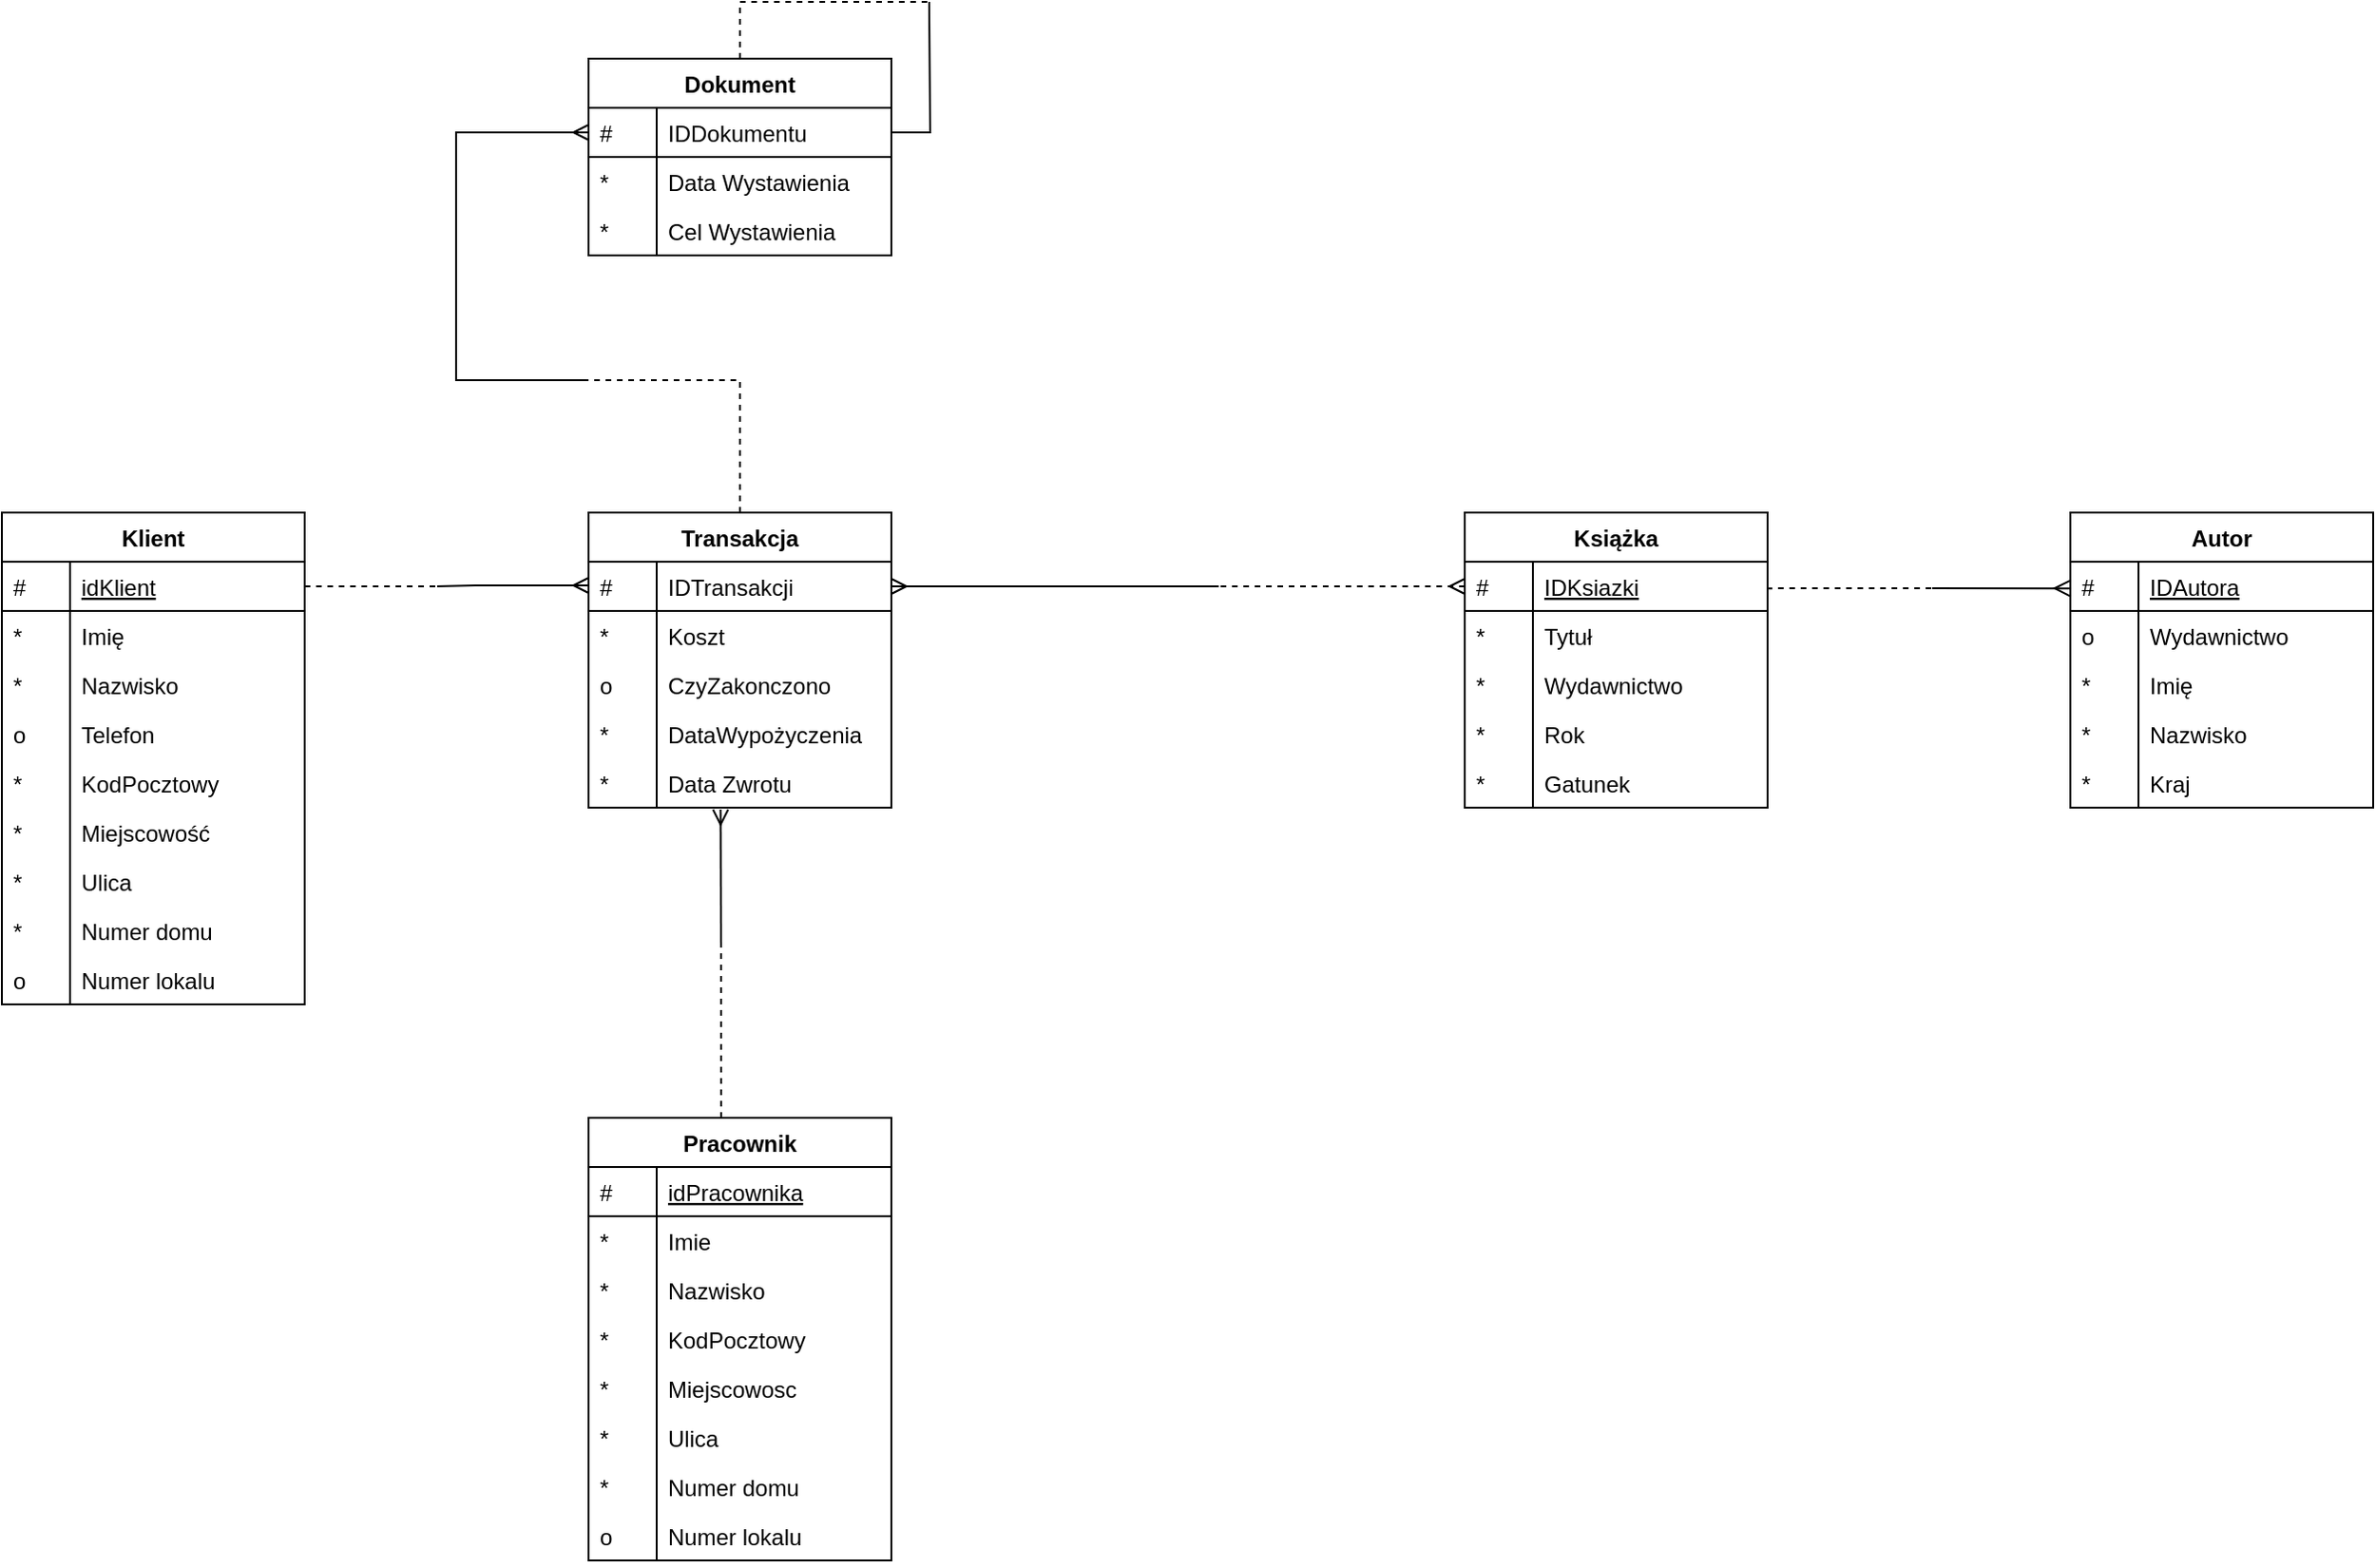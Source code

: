 <mxfile version="12.6.5" type="device"><diagram id="C5RBs43oDa-KdzZeNtuy" name="Page-1"><mxGraphModel dx="918" dy="530" grid="1" gridSize="10" guides="1" tooltips="1" connect="1" arrows="1" fold="1" page="1" pageScale="1" pageWidth="827" pageHeight="1169" math="0" shadow="0"><root><mxCell id="WIyWlLk6GJQsqaUBKTNV-0"/><mxCell id="WIyWlLk6GJQsqaUBKTNV-1" parent="WIyWlLk6GJQsqaUBKTNV-0"/><mxCell id="8lfzlNklQH1xFzHcdUNi-162" value="Książka" style="swimlane;fontStyle=1;childLayout=stackLayout;horizontal=1;startSize=26;horizontalStack=0;resizeParent=1;resizeLast=0;collapsible=1;marginBottom=0;rounded=0;shadow=0;strokeWidth=1;" parent="WIyWlLk6GJQsqaUBKTNV-1" vertex="1"><mxGeometry x="913" y="280" width="160" height="156" as="geometry"><mxRectangle x="260" y="80" width="160" height="26" as="alternateBounds"/></mxGeometry></mxCell><mxCell id="8lfzlNklQH1xFzHcdUNi-163" value="IDKsiazki" style="shape=partialRectangle;top=0;left=0;right=0;bottom=1;align=left;verticalAlign=top;fillColor=none;spacingLeft=40;spacingRight=4;overflow=hidden;rotatable=0;points=[[0,0.5],[1,0.5]];portConstraint=eastwest;dropTarget=0;rounded=0;shadow=0;strokeWidth=1;fontStyle=4" parent="8lfzlNklQH1xFzHcdUNi-162" vertex="1"><mxGeometry y="26" width="160" height="26" as="geometry"/></mxCell><mxCell id="8lfzlNklQH1xFzHcdUNi-164" value="#" style="shape=partialRectangle;top=0;left=0;bottom=0;fillColor=none;align=left;verticalAlign=top;spacingLeft=4;spacingRight=4;overflow=hidden;rotatable=0;points=[];portConstraint=eastwest;part=1;" parent="8lfzlNklQH1xFzHcdUNi-163" vertex="1" connectable="0"><mxGeometry width="36" height="26" as="geometry"/></mxCell><mxCell id="8lfzlNklQH1xFzHcdUNi-167" value="Tytuł" style="shape=partialRectangle;top=0;left=0;right=0;bottom=0;align=left;verticalAlign=top;fillColor=none;spacingLeft=40;spacingRight=4;overflow=hidden;rotatable=0;points=[[0,0.5],[1,0.5]];portConstraint=eastwest;dropTarget=0;rounded=0;shadow=0;strokeWidth=1;" parent="8lfzlNklQH1xFzHcdUNi-162" vertex="1"><mxGeometry y="52" width="160" height="26" as="geometry"/></mxCell><mxCell id="8lfzlNklQH1xFzHcdUNi-168" value="*" style="shape=partialRectangle;top=0;left=0;bottom=0;fillColor=none;align=left;verticalAlign=top;spacingLeft=4;spacingRight=4;overflow=hidden;rotatable=0;points=[];portConstraint=eastwest;part=1;" parent="8lfzlNklQH1xFzHcdUNi-167" vertex="1" connectable="0"><mxGeometry width="36" height="26" as="geometry"/></mxCell><mxCell id="8lfzlNklQH1xFzHcdUNi-169" value="Wydawnictwo" style="shape=partialRectangle;top=0;left=0;right=0;bottom=0;align=left;verticalAlign=top;fillColor=none;spacingLeft=40;spacingRight=4;overflow=hidden;rotatable=0;points=[[0,0.5],[1,0.5]];portConstraint=eastwest;dropTarget=0;rounded=0;shadow=0;strokeWidth=1;" parent="8lfzlNklQH1xFzHcdUNi-162" vertex="1"><mxGeometry y="78" width="160" height="26" as="geometry"/></mxCell><mxCell id="8lfzlNklQH1xFzHcdUNi-170" value="*" style="shape=partialRectangle;top=0;left=0;bottom=0;fillColor=none;align=left;verticalAlign=top;spacingLeft=4;spacingRight=4;overflow=hidden;rotatable=0;points=[];portConstraint=eastwest;part=1;" parent="8lfzlNklQH1xFzHcdUNi-169" vertex="1" connectable="0"><mxGeometry width="36" height="26" as="geometry"/></mxCell><mxCell id="8lfzlNklQH1xFzHcdUNi-171" value="Rok" style="shape=partialRectangle;top=0;left=0;right=0;bottom=0;align=left;verticalAlign=top;fillColor=none;spacingLeft=40;spacingRight=4;overflow=hidden;rotatable=0;points=[[0,0.5],[1,0.5]];portConstraint=eastwest;dropTarget=0;rounded=0;shadow=0;strokeWidth=1;" parent="8lfzlNklQH1xFzHcdUNi-162" vertex="1"><mxGeometry y="104" width="160" height="26" as="geometry"/></mxCell><mxCell id="8lfzlNklQH1xFzHcdUNi-172" value="*" style="shape=partialRectangle;top=0;left=0;bottom=0;fillColor=none;align=left;verticalAlign=top;spacingLeft=4;spacingRight=4;overflow=hidden;rotatable=0;points=[];portConstraint=eastwest;part=1;" parent="8lfzlNklQH1xFzHcdUNi-171" vertex="1" connectable="0"><mxGeometry width="36" height="26" as="geometry"/></mxCell><mxCell id="8lfzlNklQH1xFzHcdUNi-173" value="Gatunek" style="shape=partialRectangle;top=0;left=0;right=0;bottom=0;align=left;verticalAlign=top;fillColor=none;spacingLeft=40;spacingRight=4;overflow=hidden;rotatable=0;points=[[0,0.5],[1,0.5]];portConstraint=eastwest;dropTarget=0;rounded=0;shadow=0;strokeWidth=1;" parent="8lfzlNklQH1xFzHcdUNi-162" vertex="1"><mxGeometry y="130" width="160" height="26" as="geometry"/></mxCell><mxCell id="8lfzlNklQH1xFzHcdUNi-174" value="*" style="shape=partialRectangle;top=0;left=0;bottom=0;fillColor=none;align=left;verticalAlign=top;spacingLeft=4;spacingRight=4;overflow=hidden;rotatable=0;points=[];portConstraint=eastwest;part=1;" parent="8lfzlNklQH1xFzHcdUNi-173" vertex="1" connectable="0"><mxGeometry width="36" height="26" as="geometry"/></mxCell><mxCell id="8lfzlNklQH1xFzHcdUNi-203" style="edgeStyle=orthogonalEdgeStyle;rounded=0;orthogonalLoop=1;jettySize=auto;html=1;exitX=0;exitY=0.5;exitDx=0;exitDy=0;startArrow=ERmany;startFill=0;endArrow=none;endFill=0;dashed=1;" parent="WIyWlLk6GJQsqaUBKTNV-1" source="8lfzlNklQH1xFzHcdUNi-163" edge="1"><mxGeometry relative="1" as="geometry"><mxPoint x="783" y="319" as="targetPoint"/></mxGeometry></mxCell><mxCell id="8lfzlNklQH1xFzHcdUNi-206" value="Autor" style="swimlane;fontStyle=1;childLayout=stackLayout;horizontal=1;startSize=26;horizontalStack=0;resizeParent=1;resizeLast=0;collapsible=1;marginBottom=0;rounded=0;shadow=0;strokeWidth=1;" parent="WIyWlLk6GJQsqaUBKTNV-1" vertex="1"><mxGeometry x="1233" y="280" width="160" height="156" as="geometry"><mxRectangle x="20" y="80" width="160" height="26" as="alternateBounds"/></mxGeometry></mxCell><mxCell id="8lfzlNklQH1xFzHcdUNi-207" value="IDAutora" style="shape=partialRectangle;top=0;left=0;right=0;bottom=1;align=left;verticalAlign=top;fillColor=none;spacingLeft=40;spacingRight=4;overflow=hidden;rotatable=0;points=[[0,0.5],[1,0.5]];portConstraint=eastwest;dropTarget=0;rounded=0;shadow=0;strokeWidth=1;fontStyle=4" parent="8lfzlNklQH1xFzHcdUNi-206" vertex="1"><mxGeometry y="26" width="160" height="26" as="geometry"/></mxCell><mxCell id="8lfzlNklQH1xFzHcdUNi-208" value="#" style="shape=partialRectangle;top=0;left=0;bottom=0;fillColor=none;align=left;verticalAlign=top;spacingLeft=4;spacingRight=4;overflow=hidden;rotatable=0;points=[];portConstraint=eastwest;part=1;" parent="8lfzlNklQH1xFzHcdUNi-207" vertex="1" connectable="0"><mxGeometry width="36" height="26" as="geometry"/></mxCell><mxCell id="8lfzlNklQH1xFzHcdUNi-227" value="Wydawnictwo" style="shape=partialRectangle;top=0;left=0;right=0;bottom=0;align=left;verticalAlign=top;fillColor=none;spacingLeft=40;spacingRight=4;overflow=hidden;rotatable=0;points=[[0,0.5],[1,0.5]];portConstraint=eastwest;dropTarget=0;rounded=0;shadow=0;strokeWidth=1;" parent="8lfzlNklQH1xFzHcdUNi-206" vertex="1"><mxGeometry y="52" width="160" height="26" as="geometry"/></mxCell><mxCell id="8lfzlNklQH1xFzHcdUNi-228" value="o" style="shape=partialRectangle;top=0;left=0;bottom=0;fillColor=none;align=left;verticalAlign=top;spacingLeft=4;spacingRight=4;overflow=hidden;rotatable=0;points=[];portConstraint=eastwest;part=1;" parent="8lfzlNklQH1xFzHcdUNi-227" vertex="1" connectable="0"><mxGeometry width="36" height="26" as="geometry"/></mxCell><mxCell id="8lfzlNklQH1xFzHcdUNi-232" value="Imię&#10;" style="shape=partialRectangle;top=0;left=0;right=0;bottom=0;align=left;verticalAlign=top;fillColor=none;spacingLeft=40;spacingRight=4;overflow=hidden;rotatable=0;points=[[0,0.5],[1,0.5]];portConstraint=eastwest;dropTarget=0;rounded=0;shadow=0;strokeWidth=1;" parent="8lfzlNklQH1xFzHcdUNi-206" vertex="1"><mxGeometry y="78" width="160" height="26" as="geometry"/></mxCell><mxCell id="8lfzlNklQH1xFzHcdUNi-233" value="*" style="shape=partialRectangle;top=0;left=0;bottom=0;fillColor=none;align=left;verticalAlign=top;spacingLeft=4;spacingRight=4;overflow=hidden;rotatable=0;points=[];portConstraint=eastwest;part=1;" parent="8lfzlNklQH1xFzHcdUNi-232" vertex="1" connectable="0"><mxGeometry width="36" height="26" as="geometry"/></mxCell><mxCell id="8lfzlNklQH1xFzHcdUNi-211" value="Nazwisko" style="shape=partialRectangle;top=0;left=0;right=0;bottom=0;align=left;verticalAlign=top;fillColor=none;spacingLeft=40;spacingRight=4;overflow=hidden;rotatable=0;points=[[0,0.5],[1,0.5]];portConstraint=eastwest;dropTarget=0;rounded=0;shadow=0;strokeWidth=1;" parent="8lfzlNklQH1xFzHcdUNi-206" vertex="1"><mxGeometry y="104" width="160" height="26" as="geometry"/></mxCell><mxCell id="8lfzlNklQH1xFzHcdUNi-212" value="*" style="shape=partialRectangle;top=0;left=0;bottom=0;fillColor=none;align=left;verticalAlign=top;spacingLeft=4;spacingRight=4;overflow=hidden;rotatable=0;points=[];portConstraint=eastwest;part=1;" parent="8lfzlNklQH1xFzHcdUNi-211" vertex="1" connectable="0"><mxGeometry width="36" height="26" as="geometry"/></mxCell><mxCell id="8lfzlNklQH1xFzHcdUNi-213" value="Kraj" style="shape=partialRectangle;top=0;left=0;right=0;bottom=0;align=left;verticalAlign=top;fillColor=none;spacingLeft=40;spacingRight=4;overflow=hidden;rotatable=0;points=[[0,0.5],[1,0.5]];portConstraint=eastwest;dropTarget=0;rounded=0;shadow=0;strokeWidth=1;" parent="8lfzlNklQH1xFzHcdUNi-206" vertex="1"><mxGeometry y="130" width="160" height="26" as="geometry"/></mxCell><mxCell id="8lfzlNklQH1xFzHcdUNi-214" value="*" style="shape=partialRectangle;top=0;left=0;bottom=0;fillColor=none;align=left;verticalAlign=top;spacingLeft=4;spacingRight=4;overflow=hidden;rotatable=0;points=[];portConstraint=eastwest;part=1;" parent="8lfzlNklQH1xFzHcdUNi-213" vertex="1" connectable="0"><mxGeometry width="36" height="26" as="geometry"/></mxCell><mxCell id="BvbqnrCxeSnanP6W3uCe-32" style="edgeStyle=orthogonalEdgeStyle;rounded=0;orthogonalLoop=1;jettySize=auto;html=1;startArrow=none;startFill=0;endArrow=ERmany;endFill=0;entryX=1;entryY=0.5;entryDx=0;entryDy=0;" parent="WIyWlLk6GJQsqaUBKTNV-1" edge="1"><mxGeometry relative="1" as="geometry"><mxPoint x="610" y="319" as="targetPoint"/><mxPoint x="783" y="319" as="sourcePoint"/></mxGeometry></mxCell><mxCell id="BvbqnrCxeSnanP6W3uCe-33" style="edgeStyle=orthogonalEdgeStyle;rounded=0;orthogonalLoop=1;jettySize=auto;html=1;exitX=1;exitY=0.5;exitDx=0;exitDy=0;startArrow=none;startFill=0;endArrow=none;endFill=0;dashed=1;" parent="WIyWlLk6GJQsqaUBKTNV-1" source="BvbqnrCxeSnanP6W3uCe-1" edge="1"><mxGeometry relative="1" as="geometry"><mxPoint x="370" y="319" as="targetPoint"/></mxGeometry></mxCell><mxCell id="BvbqnrCxeSnanP6W3uCe-0" value="Klient" style="swimlane;fontStyle=1;childLayout=stackLayout;horizontal=1;startSize=26;horizontalStack=0;resizeParent=1;resizeLast=0;collapsible=1;marginBottom=0;rounded=0;shadow=0;strokeWidth=1;" parent="WIyWlLk6GJQsqaUBKTNV-1" vertex="1"><mxGeometry x="140" y="280" width="160" height="260" as="geometry"><mxRectangle x="20" y="80" width="160" height="26" as="alternateBounds"/></mxGeometry></mxCell><mxCell id="BvbqnrCxeSnanP6W3uCe-1" value="idKlient" style="shape=partialRectangle;top=0;left=0;right=0;bottom=1;align=left;verticalAlign=top;fillColor=none;spacingLeft=40;spacingRight=4;overflow=hidden;rotatable=0;points=[[0,0.5],[1,0.5]];portConstraint=eastwest;dropTarget=0;rounded=0;shadow=0;strokeWidth=1;fontStyle=4" parent="BvbqnrCxeSnanP6W3uCe-0" vertex="1"><mxGeometry y="26" width="160" height="26" as="geometry"/></mxCell><mxCell id="BvbqnrCxeSnanP6W3uCe-2" value="#" style="shape=partialRectangle;top=0;left=0;bottom=0;fillColor=none;align=left;verticalAlign=top;spacingLeft=4;spacingRight=4;overflow=hidden;rotatable=0;points=[];portConstraint=eastwest;part=1;" parent="BvbqnrCxeSnanP6W3uCe-1" vertex="1" connectable="0"><mxGeometry width="36" height="26" as="geometry"/></mxCell><mxCell id="BvbqnrCxeSnanP6W3uCe-3" value="Imię&#10;" style="shape=partialRectangle;top=0;left=0;right=0;bottom=0;align=left;verticalAlign=top;fillColor=none;spacingLeft=40;spacingRight=4;overflow=hidden;rotatable=0;points=[[0,0.5],[1,0.5]];portConstraint=eastwest;dropTarget=0;rounded=0;shadow=0;strokeWidth=1;" parent="BvbqnrCxeSnanP6W3uCe-0" vertex="1"><mxGeometry y="52" width="160" height="26" as="geometry"/></mxCell><mxCell id="BvbqnrCxeSnanP6W3uCe-4" value="*" style="shape=partialRectangle;top=0;left=0;bottom=0;fillColor=none;align=left;verticalAlign=top;spacingLeft=4;spacingRight=4;overflow=hidden;rotatable=0;points=[];portConstraint=eastwest;part=1;" parent="BvbqnrCxeSnanP6W3uCe-3" vertex="1" connectable="0"><mxGeometry width="36" height="26" as="geometry"/></mxCell><mxCell id="BvbqnrCxeSnanP6W3uCe-5" value="Nazwisko" style="shape=partialRectangle;top=0;left=0;right=0;bottom=0;align=left;verticalAlign=top;fillColor=none;spacingLeft=40;spacingRight=4;overflow=hidden;rotatable=0;points=[[0,0.5],[1,0.5]];portConstraint=eastwest;dropTarget=0;rounded=0;shadow=0;strokeWidth=1;" parent="BvbqnrCxeSnanP6W3uCe-0" vertex="1"><mxGeometry y="78" width="160" height="26" as="geometry"/></mxCell><mxCell id="BvbqnrCxeSnanP6W3uCe-6" value="*" style="shape=partialRectangle;top=0;left=0;bottom=0;fillColor=none;align=left;verticalAlign=top;spacingLeft=4;spacingRight=4;overflow=hidden;rotatable=0;points=[];portConstraint=eastwest;part=1;" parent="BvbqnrCxeSnanP6W3uCe-5" vertex="1" connectable="0"><mxGeometry width="36" height="26" as="geometry"/></mxCell><mxCell id="BvbqnrCxeSnanP6W3uCe-7" value="Telefon" style="shape=partialRectangle;top=0;left=0;right=0;bottom=0;align=left;verticalAlign=top;fillColor=none;spacingLeft=40;spacingRight=4;overflow=hidden;rotatable=0;points=[[0,0.5],[1,0.5]];portConstraint=eastwest;dropTarget=0;rounded=0;shadow=0;strokeWidth=1;" parent="BvbqnrCxeSnanP6W3uCe-0" vertex="1"><mxGeometry y="104" width="160" height="26" as="geometry"/></mxCell><mxCell id="BvbqnrCxeSnanP6W3uCe-8" value="o" style="shape=partialRectangle;top=0;left=0;bottom=0;fillColor=none;align=left;verticalAlign=top;spacingLeft=4;spacingRight=4;overflow=hidden;rotatable=0;points=[];portConstraint=eastwest;part=1;" parent="BvbqnrCxeSnanP6W3uCe-7" vertex="1" connectable="0"><mxGeometry width="36" height="26" as="geometry"/></mxCell><mxCell id="BvbqnrCxeSnanP6W3uCe-9" value="KodPocztowy" style="shape=partialRectangle;top=0;left=0;right=0;bottom=0;align=left;verticalAlign=top;fillColor=none;spacingLeft=40;spacingRight=4;overflow=hidden;rotatable=0;points=[[0,0.5],[1,0.5]];portConstraint=eastwest;dropTarget=0;rounded=0;shadow=0;strokeWidth=1;" parent="BvbqnrCxeSnanP6W3uCe-0" vertex="1"><mxGeometry y="130" width="160" height="26" as="geometry"/></mxCell><mxCell id="BvbqnrCxeSnanP6W3uCe-10" value="*" style="shape=partialRectangle;top=0;left=0;bottom=0;fillColor=none;align=left;verticalAlign=top;spacingLeft=4;spacingRight=4;overflow=hidden;rotatable=0;points=[];portConstraint=eastwest;part=1;" parent="BvbqnrCxeSnanP6W3uCe-9" vertex="1" connectable="0"><mxGeometry width="36" height="26" as="geometry"/></mxCell><mxCell id="BvbqnrCxeSnanP6W3uCe-11" value="Miejscowość" style="shape=partialRectangle;top=0;left=0;right=0;bottom=0;align=left;verticalAlign=top;fillColor=none;spacingLeft=40;spacingRight=4;overflow=hidden;rotatable=0;points=[[0,0.5],[1,0.5]];portConstraint=eastwest;dropTarget=0;rounded=0;shadow=0;strokeWidth=1;" parent="BvbqnrCxeSnanP6W3uCe-0" vertex="1"><mxGeometry y="156" width="160" height="26" as="geometry"/></mxCell><mxCell id="BvbqnrCxeSnanP6W3uCe-12" value="*" style="shape=partialRectangle;top=0;left=0;bottom=0;fillColor=none;align=left;verticalAlign=top;spacingLeft=4;spacingRight=4;overflow=hidden;rotatable=0;points=[];portConstraint=eastwest;part=1;" parent="BvbqnrCxeSnanP6W3uCe-11" vertex="1" connectable="0"><mxGeometry width="36" height="26" as="geometry"/></mxCell><mxCell id="BvbqnrCxeSnanP6W3uCe-13" value="Ulica" style="shape=partialRectangle;top=0;left=0;right=0;bottom=0;align=left;verticalAlign=top;fillColor=none;spacingLeft=40;spacingRight=4;overflow=hidden;rotatable=0;points=[[0,0.5],[1,0.5]];portConstraint=eastwest;dropTarget=0;rounded=0;shadow=0;strokeWidth=1;" parent="BvbqnrCxeSnanP6W3uCe-0" vertex="1"><mxGeometry y="182" width="160" height="26" as="geometry"/></mxCell><mxCell id="BvbqnrCxeSnanP6W3uCe-14" value="*" style="shape=partialRectangle;top=0;left=0;bottom=0;fillColor=none;align=left;verticalAlign=top;spacingLeft=4;spacingRight=4;overflow=hidden;rotatable=0;points=[];portConstraint=eastwest;part=1;" parent="BvbqnrCxeSnanP6W3uCe-13" vertex="1" connectable="0"><mxGeometry width="36" height="26" as="geometry"/></mxCell><mxCell id="BvbqnrCxeSnanP6W3uCe-15" value="Numer domu" style="shape=partialRectangle;top=0;left=0;right=0;bottom=0;align=left;verticalAlign=top;fillColor=none;spacingLeft=40;spacingRight=4;overflow=hidden;rotatable=0;points=[[0,0.5],[1,0.5]];portConstraint=eastwest;dropTarget=0;rounded=0;shadow=0;strokeWidth=1;" parent="BvbqnrCxeSnanP6W3uCe-0" vertex="1"><mxGeometry y="208" width="160" height="26" as="geometry"/></mxCell><mxCell id="BvbqnrCxeSnanP6W3uCe-16" value="*" style="shape=partialRectangle;top=0;left=0;bottom=0;fillColor=none;align=left;verticalAlign=top;spacingLeft=4;spacingRight=4;overflow=hidden;rotatable=0;points=[];portConstraint=eastwest;part=1;" parent="BvbqnrCxeSnanP6W3uCe-15" vertex="1" connectable="0"><mxGeometry width="36" height="26" as="geometry"/></mxCell><mxCell id="BvbqnrCxeSnanP6W3uCe-17" value="Numer lokalu" style="shape=partialRectangle;top=0;left=0;right=0;bottom=0;align=left;verticalAlign=top;fillColor=none;spacingLeft=40;spacingRight=4;overflow=hidden;rotatable=0;points=[[0,0.5],[1,0.5]];portConstraint=eastwest;dropTarget=0;rounded=0;shadow=0;strokeWidth=1;" parent="BvbqnrCxeSnanP6W3uCe-0" vertex="1"><mxGeometry y="234" width="160" height="26" as="geometry"/></mxCell><mxCell id="BvbqnrCxeSnanP6W3uCe-18" value="o" style="shape=partialRectangle;top=0;left=0;bottom=0;fillColor=none;align=left;verticalAlign=top;spacingLeft=4;spacingRight=4;overflow=hidden;rotatable=0;points=[];portConstraint=eastwest;part=1;" parent="BvbqnrCxeSnanP6W3uCe-17" vertex="1" connectable="0"><mxGeometry width="36" height="26" as="geometry"/></mxCell><mxCell id="BvbqnrCxeSnanP6W3uCe-19" value="Transakcja" style="swimlane;fontStyle=1;childLayout=stackLayout;horizontal=1;startSize=26;horizontalStack=0;resizeParent=1;resizeLast=0;collapsible=1;marginBottom=0;rounded=0;shadow=0;strokeWidth=1;" parent="WIyWlLk6GJQsqaUBKTNV-1" vertex="1"><mxGeometry x="450" y="280" width="160" height="156" as="geometry"><mxRectangle x="260" y="80" width="160" height="26" as="alternateBounds"/></mxGeometry></mxCell><mxCell id="BvbqnrCxeSnanP6W3uCe-20" style="edgeStyle=orthogonalEdgeStyle;rounded=0;orthogonalLoop=1;jettySize=auto;html=1;exitX=0;exitY=0.5;exitDx=0;exitDy=0;endArrow=none;endFill=0;startArrow=ERmany;startFill=0;" parent="BvbqnrCxeSnanP6W3uCe-19" edge="1"><mxGeometry relative="1" as="geometry"><mxPoint x="-80" y="39" as="targetPoint"/><mxPoint y="38.5" as="sourcePoint"/><Array as="points"><mxPoint x="-60" y="39"/><mxPoint x="-60" y="39"/></Array></mxGeometry></mxCell><mxCell id="BvbqnrCxeSnanP6W3uCe-21" value="IDTransakcji" style="shape=partialRectangle;top=0;left=0;right=0;bottom=1;align=left;verticalAlign=top;fillColor=none;spacingLeft=40;spacingRight=4;overflow=hidden;rotatable=0;points=[[0,0.5],[1,0.5]];portConstraint=eastwest;dropTarget=0;rounded=0;shadow=0;strokeWidth=1;" parent="BvbqnrCxeSnanP6W3uCe-19" vertex="1"><mxGeometry y="26" width="160" height="26" as="geometry"/></mxCell><mxCell id="BvbqnrCxeSnanP6W3uCe-22" value="#" style="shape=partialRectangle;top=0;left=0;bottom=0;fillColor=none;align=left;verticalAlign=top;spacingLeft=4;spacingRight=4;overflow=hidden;rotatable=0;points=[];portConstraint=eastwest;part=1;" parent="BvbqnrCxeSnanP6W3uCe-21" vertex="1" connectable="0"><mxGeometry width="36" height="26" as="geometry"/></mxCell><mxCell id="BvbqnrCxeSnanP6W3uCe-23" value="Koszt" style="shape=partialRectangle;top=0;left=0;right=0;bottom=0;align=left;verticalAlign=top;fillColor=none;spacingLeft=40;spacingRight=4;overflow=hidden;rotatable=0;points=[[0,0.5],[1,0.5]];portConstraint=eastwest;dropTarget=0;rounded=0;shadow=0;strokeWidth=1;" parent="BvbqnrCxeSnanP6W3uCe-19" vertex="1"><mxGeometry y="52" width="160" height="26" as="geometry"/></mxCell><mxCell id="BvbqnrCxeSnanP6W3uCe-24" value="*" style="shape=partialRectangle;top=0;left=0;bottom=0;fillColor=none;align=left;verticalAlign=top;spacingLeft=4;spacingRight=4;overflow=hidden;rotatable=0;points=[];portConstraint=eastwest;part=1;" parent="BvbqnrCxeSnanP6W3uCe-23" vertex="1" connectable="0"><mxGeometry width="36" height="26" as="geometry"/></mxCell><mxCell id="BvbqnrCxeSnanP6W3uCe-25" value="CzyZakonczono" style="shape=partialRectangle;top=0;left=0;right=0;bottom=0;align=left;verticalAlign=top;fillColor=none;spacingLeft=40;spacingRight=4;overflow=hidden;rotatable=0;points=[[0,0.5],[1,0.5]];portConstraint=eastwest;dropTarget=0;rounded=0;shadow=0;strokeWidth=1;" parent="BvbqnrCxeSnanP6W3uCe-19" vertex="1"><mxGeometry y="78" width="160" height="26" as="geometry"/></mxCell><mxCell id="BvbqnrCxeSnanP6W3uCe-26" value="o" style="shape=partialRectangle;top=0;left=0;bottom=0;fillColor=none;align=left;verticalAlign=top;spacingLeft=4;spacingRight=4;overflow=hidden;rotatable=0;points=[];portConstraint=eastwest;part=1;" parent="BvbqnrCxeSnanP6W3uCe-25" vertex="1" connectable="0"><mxGeometry width="36" height="26" as="geometry"/></mxCell><mxCell id="BvbqnrCxeSnanP6W3uCe-27" value="DataWypożyczenia" style="shape=partialRectangle;top=0;left=0;right=0;bottom=0;align=left;verticalAlign=top;fillColor=none;spacingLeft=40;spacingRight=4;overflow=hidden;rotatable=0;points=[[0,0.5],[1,0.5]];portConstraint=eastwest;dropTarget=0;rounded=0;shadow=0;strokeWidth=1;" parent="BvbqnrCxeSnanP6W3uCe-19" vertex="1"><mxGeometry y="104" width="160" height="26" as="geometry"/></mxCell><mxCell id="BvbqnrCxeSnanP6W3uCe-28" value="*" style="shape=partialRectangle;top=0;left=0;bottom=0;fillColor=none;align=left;verticalAlign=top;spacingLeft=4;spacingRight=4;overflow=hidden;rotatable=0;points=[];portConstraint=eastwest;part=1;" parent="BvbqnrCxeSnanP6W3uCe-27" vertex="1" connectable="0"><mxGeometry width="36" height="26" as="geometry"/></mxCell><mxCell id="BvbqnrCxeSnanP6W3uCe-29" value="Data Zwrotu" style="shape=partialRectangle;top=0;left=0;right=0;bottom=0;align=left;verticalAlign=top;fillColor=none;spacingLeft=40;spacingRight=4;overflow=hidden;rotatable=0;points=[[0,0.5],[1,0.5]];portConstraint=eastwest;dropTarget=0;rounded=0;shadow=0;strokeWidth=1;" parent="BvbqnrCxeSnanP6W3uCe-19" vertex="1"><mxGeometry y="130" width="160" height="26" as="geometry"/></mxCell><mxCell id="BvbqnrCxeSnanP6W3uCe-30" value="*" style="shape=partialRectangle;top=0;left=0;bottom=0;fillColor=none;align=left;verticalAlign=top;spacingLeft=4;spacingRight=4;overflow=hidden;rotatable=0;points=[];portConstraint=eastwest;part=1;" parent="BvbqnrCxeSnanP6W3uCe-29" vertex="1" connectable="0"><mxGeometry width="36" height="26" as="geometry"/></mxCell><mxCell id="BvbqnrCxeSnanP6W3uCe-35" value="Pracownik" style="swimlane;fontStyle=1;childLayout=stackLayout;horizontal=1;startSize=26;horizontalStack=0;resizeParent=1;resizeLast=0;collapsible=1;marginBottom=0;rounded=0;shadow=0;strokeWidth=1;" parent="WIyWlLk6GJQsqaUBKTNV-1" vertex="1"><mxGeometry x="450" y="600" width="160" height="234" as="geometry"><mxRectangle x="260" y="270" width="160" height="26" as="alternateBounds"/></mxGeometry></mxCell><mxCell id="BvbqnrCxeSnanP6W3uCe-36" value="idPracownika" style="shape=partialRectangle;top=0;left=0;right=0;bottom=1;align=left;verticalAlign=top;fillColor=none;spacingLeft=40;spacingRight=4;overflow=hidden;rotatable=0;points=[[0,0.5],[1,0.5]];portConstraint=eastwest;dropTarget=0;rounded=0;shadow=0;strokeWidth=1;fontStyle=4" parent="BvbqnrCxeSnanP6W3uCe-35" vertex="1"><mxGeometry y="26" width="160" height="26" as="geometry"/></mxCell><mxCell id="BvbqnrCxeSnanP6W3uCe-37" value="#" style="shape=partialRectangle;top=0;left=0;bottom=0;fillColor=none;align=left;verticalAlign=top;spacingLeft=4;spacingRight=4;overflow=hidden;rotatable=0;points=[];portConstraint=eastwest;part=1;" parent="BvbqnrCxeSnanP6W3uCe-36" vertex="1" connectable="0"><mxGeometry width="36" height="26" as="geometry"/></mxCell><mxCell id="BvbqnrCxeSnanP6W3uCe-38" value="Imie" style="shape=partialRectangle;top=0;left=0;right=0;bottom=0;align=left;verticalAlign=top;fillColor=none;spacingLeft=40;spacingRight=4;overflow=hidden;rotatable=0;points=[[0,0.5],[1,0.5]];portConstraint=eastwest;dropTarget=0;rounded=0;shadow=0;strokeWidth=1;" parent="BvbqnrCxeSnanP6W3uCe-35" vertex="1"><mxGeometry y="52" width="160" height="26" as="geometry"/></mxCell><mxCell id="BvbqnrCxeSnanP6W3uCe-39" value="*" style="shape=partialRectangle;top=0;left=0;bottom=0;fillColor=none;align=left;verticalAlign=top;spacingLeft=4;spacingRight=4;overflow=hidden;rotatable=0;points=[];portConstraint=eastwest;part=1;" parent="BvbqnrCxeSnanP6W3uCe-38" vertex="1" connectable="0"><mxGeometry width="36" height="26" as="geometry"/></mxCell><mxCell id="BvbqnrCxeSnanP6W3uCe-40" value="Nazwisko" style="shape=partialRectangle;top=0;left=0;right=0;bottom=0;align=left;verticalAlign=top;fillColor=none;spacingLeft=40;spacingRight=4;overflow=hidden;rotatable=0;points=[[0,0.5],[1,0.5]];portConstraint=eastwest;dropTarget=0;rounded=0;shadow=0;strokeWidth=1;" parent="BvbqnrCxeSnanP6W3uCe-35" vertex="1"><mxGeometry y="78" width="160" height="26" as="geometry"/></mxCell><mxCell id="BvbqnrCxeSnanP6W3uCe-41" value="*" style="shape=partialRectangle;top=0;left=0;bottom=0;fillColor=none;align=left;verticalAlign=top;spacingLeft=4;spacingRight=4;overflow=hidden;rotatable=0;points=[];portConstraint=eastwest;part=1;" parent="BvbqnrCxeSnanP6W3uCe-40" vertex="1" connectable="0"><mxGeometry width="36" height="26" as="geometry"/></mxCell><mxCell id="BvbqnrCxeSnanP6W3uCe-42" value="KodPocztowy" style="shape=partialRectangle;top=0;left=0;right=0;bottom=0;align=left;verticalAlign=top;fillColor=none;spacingLeft=40;spacingRight=4;overflow=hidden;rotatable=0;points=[[0,0.5],[1,0.5]];portConstraint=eastwest;dropTarget=0;rounded=0;shadow=0;strokeWidth=1;" parent="BvbqnrCxeSnanP6W3uCe-35" vertex="1"><mxGeometry y="104" width="160" height="26" as="geometry"/></mxCell><mxCell id="BvbqnrCxeSnanP6W3uCe-43" value="*" style="shape=partialRectangle;top=0;left=0;bottom=0;fillColor=none;align=left;verticalAlign=top;spacingLeft=4;spacingRight=4;overflow=hidden;rotatable=0;points=[];portConstraint=eastwest;part=1;" parent="BvbqnrCxeSnanP6W3uCe-42" vertex="1" connectable="0"><mxGeometry width="36" height="26" as="geometry"/></mxCell><mxCell id="BvbqnrCxeSnanP6W3uCe-44" value="Miejscowosc" style="shape=partialRectangle;top=0;left=0;right=0;bottom=0;align=left;verticalAlign=top;fillColor=none;spacingLeft=40;spacingRight=4;overflow=hidden;rotatable=0;points=[[0,0.5],[1,0.5]];portConstraint=eastwest;dropTarget=0;rounded=0;shadow=0;strokeWidth=1;" parent="BvbqnrCxeSnanP6W3uCe-35" vertex="1"><mxGeometry y="130" width="160" height="26" as="geometry"/></mxCell><mxCell id="BvbqnrCxeSnanP6W3uCe-45" value="*" style="shape=partialRectangle;top=0;left=0;bottom=0;fillColor=none;align=left;verticalAlign=top;spacingLeft=4;spacingRight=4;overflow=hidden;rotatable=0;points=[];portConstraint=eastwest;part=1;" parent="BvbqnrCxeSnanP6W3uCe-44" vertex="1" connectable="0"><mxGeometry width="36" height="26" as="geometry"/></mxCell><mxCell id="BvbqnrCxeSnanP6W3uCe-46" value="Ulica" style="shape=partialRectangle;top=0;left=0;right=0;bottom=0;align=left;verticalAlign=top;fillColor=none;spacingLeft=40;spacingRight=4;overflow=hidden;rotatable=0;points=[[0,0.5],[1,0.5]];portConstraint=eastwest;dropTarget=0;rounded=0;shadow=0;strokeWidth=1;" parent="BvbqnrCxeSnanP6W3uCe-35" vertex="1"><mxGeometry y="156" width="160" height="26" as="geometry"/></mxCell><mxCell id="BvbqnrCxeSnanP6W3uCe-47" value="*" style="shape=partialRectangle;top=0;left=0;bottom=0;fillColor=none;align=left;verticalAlign=top;spacingLeft=4;spacingRight=4;overflow=hidden;rotatable=0;points=[];portConstraint=eastwest;part=1;" parent="BvbqnrCxeSnanP6W3uCe-46" vertex="1" connectable="0"><mxGeometry width="36" height="26" as="geometry"/></mxCell><mxCell id="BvbqnrCxeSnanP6W3uCe-48" value="Numer domu" style="shape=partialRectangle;top=0;left=0;right=0;bottom=0;align=left;verticalAlign=top;fillColor=none;spacingLeft=40;spacingRight=4;overflow=hidden;rotatable=0;points=[[0,0.5],[1,0.5]];portConstraint=eastwest;dropTarget=0;rounded=0;shadow=0;strokeWidth=1;" parent="BvbqnrCxeSnanP6W3uCe-35" vertex="1"><mxGeometry y="182" width="160" height="26" as="geometry"/></mxCell><mxCell id="BvbqnrCxeSnanP6W3uCe-49" value="*" style="shape=partialRectangle;top=0;left=0;bottom=0;fillColor=none;align=left;verticalAlign=top;spacingLeft=4;spacingRight=4;overflow=hidden;rotatable=0;points=[];portConstraint=eastwest;part=1;" parent="BvbqnrCxeSnanP6W3uCe-48" vertex="1" connectable="0"><mxGeometry width="36" height="26" as="geometry"/></mxCell><mxCell id="BvbqnrCxeSnanP6W3uCe-50" value="Numer lokalu" style="shape=partialRectangle;top=0;left=0;right=0;bottom=0;align=left;verticalAlign=top;fillColor=none;spacingLeft=40;spacingRight=4;overflow=hidden;rotatable=0;points=[[0,0.5],[1,0.5]];portConstraint=eastwest;dropTarget=0;rounded=0;shadow=0;strokeWidth=1;" parent="BvbqnrCxeSnanP6W3uCe-35" vertex="1"><mxGeometry y="208" width="160" height="26" as="geometry"/></mxCell><mxCell id="BvbqnrCxeSnanP6W3uCe-51" value="o" style="shape=partialRectangle;top=0;left=0;bottom=0;fillColor=none;align=left;verticalAlign=top;spacingLeft=4;spacingRight=4;overflow=hidden;rotatable=0;points=[];portConstraint=eastwest;part=1;" parent="BvbqnrCxeSnanP6W3uCe-50" vertex="1" connectable="0"><mxGeometry width="36" height="26" as="geometry"/></mxCell><mxCell id="-oNKhdEwmUR2jwDCPfyg-0" value="Dokument" style="swimlane;fontStyle=1;childLayout=stackLayout;horizontal=1;startSize=26;horizontalStack=0;resizeParent=1;resizeLast=0;collapsible=1;marginBottom=0;rounded=0;shadow=0;strokeWidth=1;" parent="WIyWlLk6GJQsqaUBKTNV-1" vertex="1"><mxGeometry x="450" y="40" width="160" height="104" as="geometry"><mxRectangle x="260" y="80" width="160" height="26" as="alternateBounds"/></mxGeometry></mxCell><mxCell id="-oNKhdEwmUR2jwDCPfyg-2" value="IDDokumentu" style="shape=partialRectangle;top=0;left=0;right=0;bottom=1;align=left;verticalAlign=top;fillColor=none;spacingLeft=40;spacingRight=4;overflow=hidden;rotatable=0;points=[[0,0.5],[1,0.5]];portConstraint=eastwest;dropTarget=0;rounded=0;shadow=0;strokeWidth=1;" parent="-oNKhdEwmUR2jwDCPfyg-0" vertex="1"><mxGeometry y="26" width="160" height="26" as="geometry"/></mxCell><mxCell id="-oNKhdEwmUR2jwDCPfyg-3" value="#" style="shape=partialRectangle;top=0;left=0;bottom=0;fillColor=none;align=left;verticalAlign=top;spacingLeft=4;spacingRight=4;overflow=hidden;rotatable=0;points=[];portConstraint=eastwest;part=1;" parent="-oNKhdEwmUR2jwDCPfyg-2" vertex="1" connectable="0"><mxGeometry width="36" height="26" as="geometry"/></mxCell><mxCell id="-oNKhdEwmUR2jwDCPfyg-4" value="Data Wystawienia" style="shape=partialRectangle;top=0;left=0;right=0;bottom=0;align=left;verticalAlign=top;fillColor=none;spacingLeft=40;spacingRight=4;overflow=hidden;rotatable=0;points=[[0,0.5],[1,0.5]];portConstraint=eastwest;dropTarget=0;rounded=0;shadow=0;strokeWidth=1;" parent="-oNKhdEwmUR2jwDCPfyg-0" vertex="1"><mxGeometry y="52" width="160" height="26" as="geometry"/></mxCell><mxCell id="-oNKhdEwmUR2jwDCPfyg-5" value="*" style="shape=partialRectangle;top=0;left=0;bottom=0;fillColor=none;align=left;verticalAlign=top;spacingLeft=4;spacingRight=4;overflow=hidden;rotatable=0;points=[];portConstraint=eastwest;part=1;" parent="-oNKhdEwmUR2jwDCPfyg-4" vertex="1" connectable="0"><mxGeometry width="36" height="26" as="geometry"/></mxCell><mxCell id="-oNKhdEwmUR2jwDCPfyg-6" value="Cel Wystawienia" style="shape=partialRectangle;top=0;left=0;right=0;bottom=0;align=left;verticalAlign=top;fillColor=none;spacingLeft=40;spacingRight=4;overflow=hidden;rotatable=0;points=[[0,0.5],[1,0.5]];portConstraint=eastwest;dropTarget=0;rounded=0;shadow=0;strokeWidth=1;" parent="-oNKhdEwmUR2jwDCPfyg-0" vertex="1"><mxGeometry y="78" width="160" height="26" as="geometry"/></mxCell><mxCell id="-oNKhdEwmUR2jwDCPfyg-7" value="*" style="shape=partialRectangle;top=0;left=0;bottom=0;fillColor=none;align=left;verticalAlign=top;spacingLeft=4;spacingRight=4;overflow=hidden;rotatable=0;points=[];portConstraint=eastwest;part=1;" parent="-oNKhdEwmUR2jwDCPfyg-6" vertex="1" connectable="0"><mxGeometry width="36" height="26" as="geometry"/></mxCell><mxCell id="ACTZqk5AG0dQOlFxjfZ1-2" value="" style="endArrow=none;html=1;edgeStyle=orthogonalEdgeStyle;exitX=1;exitY=0.5;exitDx=0;exitDy=0;rounded=0;" edge="1" parent="-oNKhdEwmUR2jwDCPfyg-0" source="-oNKhdEwmUR2jwDCPfyg-2"><mxGeometry width="50" height="50" relative="1" as="geometry"><mxPoint x="280" y="120" as="sourcePoint"/><mxPoint x="180" y="-30" as="targetPoint"/></mxGeometry></mxCell><mxCell id="-oNKhdEwmUR2jwDCPfyg-1" style="edgeStyle=orthogonalEdgeStyle;rounded=0;orthogonalLoop=1;jettySize=auto;html=1;exitX=0;exitY=0.5;exitDx=0;exitDy=0;endArrow=none;endFill=0;startArrow=ERmany;startFill=0;" parent="WIyWlLk6GJQsqaUBKTNV-1" edge="1" source="-oNKhdEwmUR2jwDCPfyg-2"><mxGeometry relative="1" as="geometry"><mxPoint x="450" y="210" as="targetPoint"/><mxPoint x="420" y="160" as="sourcePoint"/><Array as="points"><mxPoint x="380" y="79"/><mxPoint x="380" y="210"/></Array></mxGeometry></mxCell><mxCell id="ACTZqk5AG0dQOlFxjfZ1-0" value="" style="endArrow=none;dashed=1;html=1;exitX=0.5;exitY=0;exitDx=0;exitDy=0;rounded=0;edgeStyle=orthogonalEdgeStyle;" edge="1" parent="WIyWlLk6GJQsqaUBKTNV-1" source="BvbqnrCxeSnanP6W3uCe-19"><mxGeometry width="50" height="50" relative="1" as="geometry"><mxPoint x="490" y="230" as="sourcePoint"/><mxPoint x="450" y="210" as="targetPoint"/><Array as="points"><mxPoint x="530" y="210"/><mxPoint x="450" y="210"/></Array></mxGeometry></mxCell><mxCell id="ACTZqk5AG0dQOlFxjfZ1-3" value="" style="endArrow=none;dashed=1;html=1;exitX=0.5;exitY=0;exitDx=0;exitDy=0;edgeStyle=orthogonalEdgeStyle;strokeColor=#000000;rounded=0;" edge="1" parent="WIyWlLk6GJQsqaUBKTNV-1" source="-oNKhdEwmUR2jwDCPfyg-0"><mxGeometry width="50" height="50" relative="1" as="geometry"><mxPoint x="710" y="80" as="sourcePoint"/><mxPoint x="630" y="10" as="targetPoint"/><Array as="points"><mxPoint x="530" y="10"/></Array></mxGeometry></mxCell><mxCell id="ACTZqk5AG0dQOlFxjfZ1-20" value="" style="endArrow=ERmany;html=1;strokeColor=#000000;entryX=0.436;entryY=1.038;entryDx=0;entryDy=0;entryPerimeter=0;startArrow=none;startFill=0;endFill=0;" edge="1" parent="WIyWlLk6GJQsqaUBKTNV-1" target="BvbqnrCxeSnanP6W3uCe-29"><mxGeometry width="50" height="50" relative="1" as="geometry"><mxPoint x="520" y="510" as="sourcePoint"/><mxPoint x="560" y="470" as="targetPoint"/></mxGeometry></mxCell><mxCell id="ACTZqk5AG0dQOlFxjfZ1-22" value="" style="endArrow=none;dashed=1;html=1;strokeColor=#000000;exitX=0.438;exitY=0;exitDx=0;exitDy=0;exitPerimeter=0;" edge="1" parent="WIyWlLk6GJQsqaUBKTNV-1" source="BvbqnrCxeSnanP6W3uCe-35"><mxGeometry width="50" height="50" relative="1" as="geometry"><mxPoint x="470" y="560" as="sourcePoint"/><mxPoint x="520" y="510" as="targetPoint"/></mxGeometry></mxCell><mxCell id="ACTZqk5AG0dQOlFxjfZ1-23" value="" style="endArrow=none;dashed=1;html=1;strokeColor=#000000;exitX=0.997;exitY=0.541;exitDx=0;exitDy=0;exitPerimeter=0;" edge="1" parent="WIyWlLk6GJQsqaUBKTNV-1" source="8lfzlNklQH1xFzHcdUNi-163"><mxGeometry width="50" height="50" relative="1" as="geometry"><mxPoint x="1090" y="320" as="sourcePoint"/><mxPoint x="1160" y="320" as="targetPoint"/></mxGeometry></mxCell><mxCell id="ACTZqk5AG0dQOlFxjfZ1-24" value="" style="endArrow=ERmany;html=1;strokeColor=#000000;entryX=-0.002;entryY=0.541;entryDx=0;entryDy=0;entryPerimeter=0;endFill=0;" edge="1" parent="WIyWlLk6GJQsqaUBKTNV-1" target="8lfzlNklQH1xFzHcdUNi-207"><mxGeometry width="50" height="50" relative="1" as="geometry"><mxPoint x="1160" y="320" as="sourcePoint"/><mxPoint x="1210" y="320" as="targetPoint"/></mxGeometry></mxCell></root></mxGraphModel></diagram></mxfile>